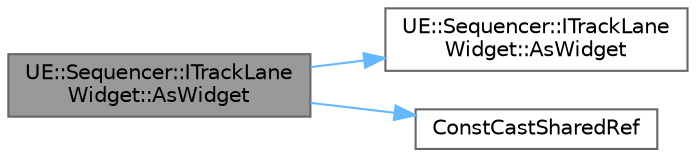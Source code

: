 digraph "UE::Sequencer::ITrackLaneWidget::AsWidget"
{
 // INTERACTIVE_SVG=YES
 // LATEX_PDF_SIZE
  bgcolor="transparent";
  edge [fontname=Helvetica,fontsize=10,labelfontname=Helvetica,labelfontsize=10];
  node [fontname=Helvetica,fontsize=10,shape=box,height=0.2,width=0.4];
  rankdir="LR";
  Node1 [id="Node000001",label="UE::Sequencer::ITrackLane\lWidget::AsWidget",height=0.2,width=0.4,color="gray40", fillcolor="grey60", style="filled", fontcolor="black",tooltip=" "];
  Node1 -> Node2 [id="edge1_Node000001_Node000002",color="steelblue1",style="solid",tooltip=" "];
  Node2 [id="Node000002",label="UE::Sequencer::ITrackLane\lWidget::AsWidget",height=0.2,width=0.4,color="grey40", fillcolor="white", style="filled",URL="$d4/d61/classUE_1_1Sequencer_1_1ITrackLaneWidget.html#ae567239070ec244a942d1352060580fe",tooltip="Retrieve this interface as a widget."];
  Node1 -> Node3 [id="edge2_Node000001_Node000003",color="steelblue1",style="solid",tooltip=" "];
  Node3 [id="Node000003",label="ConstCastSharedRef",height=0.2,width=0.4,color="grey40", fillcolor="white", style="filled",URL="$d2/d17/SharedPointer_8h.html#ad1ddb76f7d83ff0ee852b6494e7182b7",tooltip="Casts a 'const' shared reference to 'mutable' shared reference."];
}
